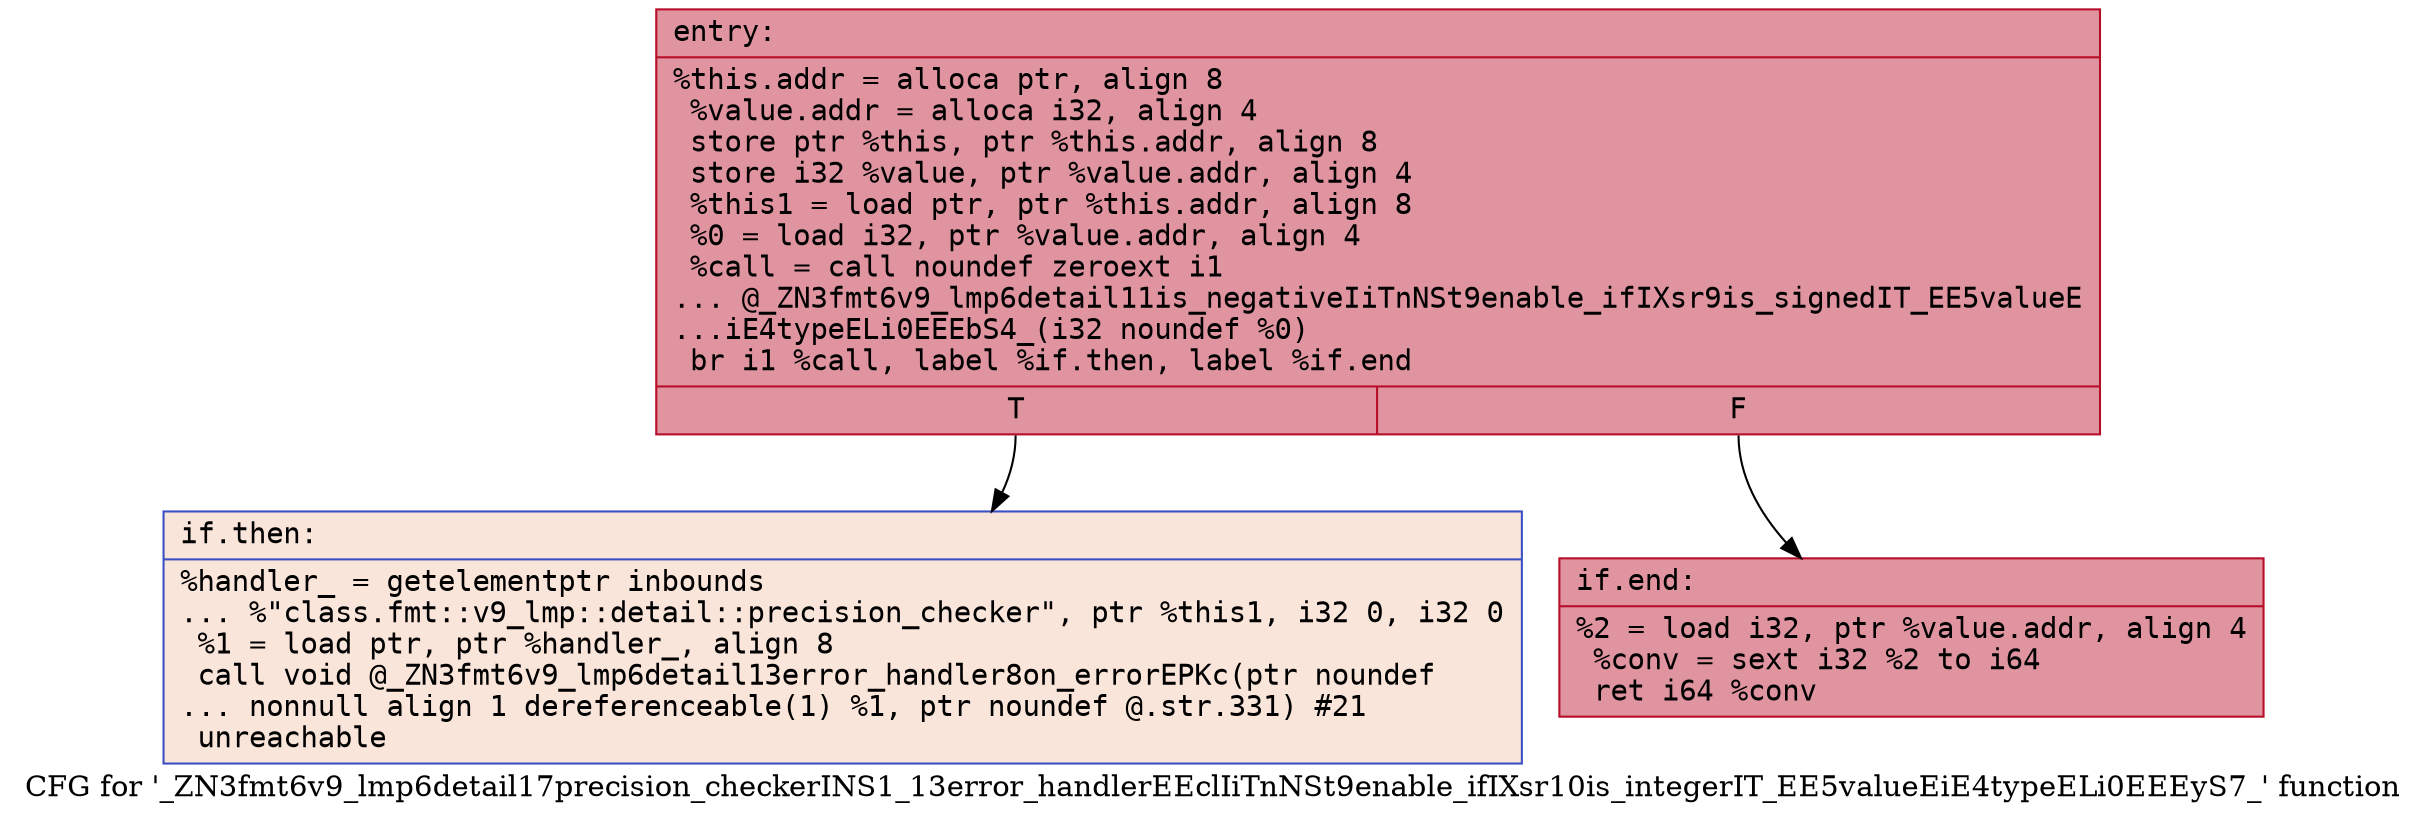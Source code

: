 digraph "CFG for '_ZN3fmt6v9_lmp6detail17precision_checkerINS1_13error_handlerEEclIiTnNSt9enable_ifIXsr10is_integerIT_EE5valueEiE4typeELi0EEEyS7_' function" {
	label="CFG for '_ZN3fmt6v9_lmp6detail17precision_checkerINS1_13error_handlerEEclIiTnNSt9enable_ifIXsr10is_integerIT_EE5valueEiE4typeELi0EEEyS7_' function";

	Node0x556bfeb44240 [shape=record,color="#b70d28ff", style=filled, fillcolor="#b70d2870" fontname="Courier",label="{entry:\l|  %this.addr = alloca ptr, align 8\l  %value.addr = alloca i32, align 4\l  store ptr %this, ptr %this.addr, align 8\l  store i32 %value, ptr %value.addr, align 4\l  %this1 = load ptr, ptr %this.addr, align 8\l  %0 = load i32, ptr %value.addr, align 4\l  %call = call noundef zeroext i1\l... @_ZN3fmt6v9_lmp6detail11is_negativeIiTnNSt9enable_ifIXsr9is_signedIT_EE5valueE\l...iE4typeELi0EEEbS4_(i32 noundef %0)\l  br i1 %call, label %if.then, label %if.end\l|{<s0>T|<s1>F}}"];
	Node0x556bfeb44240:s0 -> Node0x556bfeb447a0[tooltip="entry -> if.then\nProbability 0.00%" ];
	Node0x556bfeb44240:s1 -> Node0x556bfeb44810[tooltip="entry -> if.end\nProbability 100.00%" ];
	Node0x556bfeb447a0 [shape=record,color="#3d50c3ff", style=filled, fillcolor="#f4c5ad70" fontname="Courier",label="{if.then:\l|  %handler_ = getelementptr inbounds\l... %\"class.fmt::v9_lmp::detail::precision_checker\", ptr %this1, i32 0, i32 0\l  %1 = load ptr, ptr %handler_, align 8\l  call void @_ZN3fmt6v9_lmp6detail13error_handler8on_errorEPKc(ptr noundef\l... nonnull align 1 dereferenceable(1) %1, ptr noundef @.str.331) #21\l  unreachable\l}"];
	Node0x556bfeb44810 [shape=record,color="#b70d28ff", style=filled, fillcolor="#b70d2870" fontname="Courier",label="{if.end:\l|  %2 = load i32, ptr %value.addr, align 4\l  %conv = sext i32 %2 to i64\l  ret i64 %conv\l}"];
}
